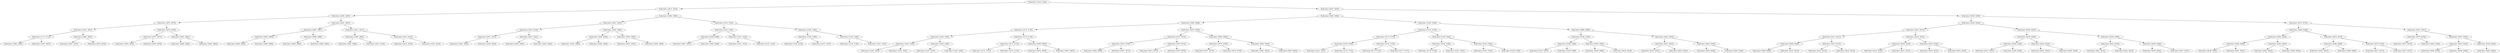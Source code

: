 digraph G{
376601041 [label="Node{data=[3162, 3162]}"]
376601041 -> 327986890
327986890 [label="Node{data=[2915, 2915]}"]
327986890 -> 81355344
81355344 [label="Node{data=[2883, 2883]}"]
81355344 -> 161938368
161938368 [label="Node{data=[2875, 2875]}"]
161938368 -> 203401172
203401172 [label="Node{data=[1853, 1853]}"]
203401172 -> 2056499811
2056499811 [label="Node{data=[1712, 1712]}"]
2056499811 -> 890733699
890733699 [label="Node{data=[1690, 1690]}"]
2056499811 -> 198250778
198250778 [label="Node{data=[1847, 1847]}"]
203401172 -> 2055288499
2055288499 [label="Node{data=[2863, 2863]}"]
2055288499 -> 501650218
501650218 [label="Node{data=[2367, 2367]}"]
2055288499 -> 349978505
349978505 [label="Node{data=[2874, 2874]}"]
161938368 -> 386311625
386311625 [label="Node{data=[2879, 2879]}"]
386311625 -> 1681993012
1681993012 [label="Node{data=[2877, 2877]}"]
1681993012 -> 1293389141
1293389141 [label="Node{data=[2876, 2876]}"]
1681993012 -> 952288009
952288009 [label="Node{data=[2878, 2878]}"]
386311625 -> 440926517
440926517 [label="Node{data=[2881, 2881]}"]
440926517 -> 2005776325
2005776325 [label="Node{data=[2880, 2880]}"]
440926517 -> 109175108
109175108 [label="Node{data=[2882, 2882]}"]
81355344 -> 678801430
678801430 [label="Node{data=[2891, 2891]}"]
678801430 -> 1928224132
1928224132 [label="Node{data=[2887, 2887]}"]
1928224132 -> 1757933443
1757933443 [label="Node{data=[2885, 2885]}"]
1757933443 -> 1631959070
1631959070 [label="Node{data=[2884, 2884]}"]
1757933443 -> 1681215776
1681215776 [label="Node{data=[2886, 2886]}"]
1928224132 -> 1689723487
1689723487 [label="Node{data=[2889, 2889]}"]
1689723487 -> 870019773
870019773 [label="Node{data=[2888, 2888]}"]
1689723487 -> 2140322192
2140322192 [label="Node{data=[2890, 2890]}"]
678801430 -> 836782867
836782867 [label="Node{data=[2911, 2911]}"]
836782867 -> 1813525162
1813525162 [label="Node{data=[2893, 2893]}"]
1813525162 -> 79620878
79620878 [label="Node{data=[2892, 2892]}"]
1813525162 -> 1854577712
1854577712 [label="Node{data=[2910, 2910]}"]
836782867 -> 1560406561
1560406561 [label="Node{data=[2913, 2913]}"]
1560406561 -> 1881218633
1881218633 [label="Node{data=[2912, 2912]}"]
1560406561 -> 62156248
62156248 [label="Node{data=[2914, 2914]}"]
327986890 -> 962927234
962927234 [label="Node{data=[3096, 3096]}"]
962927234 -> 1810349933
1810349933 [label="Node{data=[2923, 2923]}"]
1810349933 -> 323761934
323761934 [label="Node{data=[2919, 2919]}"]
323761934 -> 859193874
859193874 [label="Node{data=[2917, 2917]}"]
859193874 -> 571928572
571928572 [label="Node{data=[2916, 2916]}"]
859193874 -> 1952194564
1952194564 [label="Node{data=[2918, 2918]}"]
323761934 -> 114990534
114990534 [label="Node{data=[2921, 2921]}"]
114990534 -> 134048221
134048221 [label="Node{data=[2920, 2920]}"]
114990534 -> 302059473
302059473 [label="Node{data=[2922, 2922]}"]
1810349933 -> 130564501
130564501 [label="Node{data=[3092, 3092]}"]
130564501 -> 1429133319
1429133319 [label="Node{data=[3048, 3048]}"]
1429133319 -> 963768574
963768574 [label="Node{data=[3009, 3009]}"]
1429133319 -> 596905862
596905862 [label="Node{data=[3062, 3062]}"]
130564501 -> 1712666248
1712666248 [label="Node{data=[3094, 3094]}"]
1712666248 -> 1163404461
1163404461 [label="Node{data=[3093, 3093]}"]
1712666248 -> 1931008760
1931008760 [label="Node{data=[3095, 3095]}"]
962927234 -> 1894978338
1894978338 [label="Node{data=[3104, 3104]}"]
1894978338 -> 1058921154
1058921154 [label="Node{data=[3100, 3100]}"]
1058921154 -> 1004862656
1004862656 [label="Node{data=[3098, 3098]}"]
1004862656 -> 236858974
236858974 [label="Node{data=[3097, 3097]}"]
1004862656 -> 1713129148
1713129148 [label="Node{data=[3099, 3099]}"]
1058921154 -> 931548023
931548023 [label="Node{data=[3102, 3102]}"]
931548023 -> 731427771
731427771 [label="Node{data=[3101, 3101]}"]
931548023 -> 1410008136
1410008136 [label="Node{data=[3103, 3103]}"]
1894978338 -> 1353093587
1353093587 [label="Node{data=[3108, 3108]}"]
1353093587 -> 1434367299
1434367299 [label="Node{data=[3106, 3106]}"]
1434367299 -> 999674172
999674172 [label="Node{data=[3105, 3105]}"]
1434367299 -> 925936450
925936450 [label="Node{data=[3107, 3107]}"]
1353093587 -> 1400671358
1400671358 [label="Node{data=[3160, 3160]}"]
1400671358 -> 1929969663
1929969663 [label="Node{data=[3139, 3139]}"]
1400671358 -> 1711393939
1711393939 [label="Node{data=[3161, 3161]}"]
376601041 -> 1423507882
1423507882 [label="Node{data=[9207, 9207]}"]
1423507882 -> 1668376627
1668376627 [label="Node{data=[5084, 5084]}"]
1668376627 -> 1462928549
1462928549 [label="Node{data=[5068, 5068]}"]
1462928549 -> 1069531012
1069531012 [label="Node{data=[3170, 3170]}"]
1069531012 -> 603401608
603401608 [label="Node{data=[3166, 3166]}"]
603401608 -> 1269819701
1269819701 [label="Node{data=[3164, 3164]}"]
1269819701 -> 142302025
142302025 [label="Node{data=[3163, 3163]}"]
1269819701 -> 1249547869
1249547869 [label="Node{data=[3165, 3165]}"]
603401608 -> 1350269431
1350269431 [label="Node{data=[3168, 3168]}"]
1350269431 -> 1688851596
1688851596 [label="Node{data=[3167, 3167]}"]
1350269431 -> 911895107
911895107 [label="Node{data=[3169, 3169]}"]
1069531012 -> 680319659
680319659 [label="Node{data=[3174, 3174]}"]
680319659 -> 598977164
598977164 [label="Node{data=[3172, 3172]}"]
598977164 -> 160696258
160696258 [label="Node{data=[3171, 3171]}"]
598977164 -> 1819897025
1819897025 [label="Node{data=[3173, 3173]}"]
680319659 -> 577682023
577682023 [label="Node{data=[5066, 5066]}"]
577682023 -> 481792876
481792876 [label="Node{data=[4976, 4976]}"]
577682023 -> 892611887
892611887 [label="Node{data=[5067, 5067]}"]
1462928549 -> 311185452
311185452 [label="Node{data=[5076, 5076]}"]
311185452 -> 1164344728
1164344728 [label="Node{data=[5072, 5072]}"]
1164344728 -> 1709882027
1709882027 [label="Node{data=[5070, 5070]}"]
1709882027 -> 1898167916
1898167916 [label="Node{data=[5069, 5069]}"]
1709882027 -> 31366484
31366484 [label="Node{data=[5071, 5071]}"]
1164344728 -> 2007149130
2007149130 [label="Node{data=[5074, 5074]}"]
2007149130 -> 1202547191
1202547191 [label="Node{data=[5073, 5073]}"]
2007149130 -> 730955696
730955696 [label="Node{data=[5075, 5075]}"]
311185452 -> 1582330795
1582330795 [label="Node{data=[5080, 5080]}"]
1582330795 -> 1010983633
1010983633 [label="Node{data=[5078, 5078]}"]
1010983633 -> 269244031
269244031 [label="Node{data=[5077, 5077]}"]
1010983633 -> 817944369
817944369 [label="Node{data=[5079, 5079]}"]
1582330795 -> 1833973673
1833973673 [label="Node{data=[5082, 5082]}"]
1833973673 -> 1110148152
1110148152 [label="Node{data=[5081, 5081]}"]
1833973673 -> 812031404
812031404 [label="Node{data=[5083, 5083]}"]
1668376627 -> 103394766
103394766 [label="Node{data=[5186, 5186]}"]
103394766 -> 1781018589
1781018589 [label="Node{data=[5178, 5178]}"]
1781018589 -> 1950117092
1950117092 [label="Node{data=[5174, 5174]}"]
1950117092 -> 1882395698
1882395698 [label="Node{data=[5159, 5159]}"]
1882395698 -> 1002410023
1002410023 [label="Node{data=[5122, 5122]}"]
1882395698 -> 281151050
281151050 [label="Node{data=[5173, 5173]}"]
1950117092 -> 118363130
118363130 [label="Node{data=[5176, 5176]}"]
118363130 -> 1878267309
1878267309 [label="Node{data=[5175, 5175]}"]
118363130 -> 671981276
671981276 [label="Node{data=[5177, 5177]}"]
1781018589 -> 687685057
687685057 [label="Node{data=[5182, 5182]}"]
687685057 -> 1604020967
1604020967 [label="Node{data=[5180, 5180]}"]
1604020967 -> 277697988
277697988 [label="Node{data=[5179, 5179]}"]
1604020967 -> 1412612727
1412612727 [label="Node{data=[5181, 5181]}"]
687685057 -> 367066629
367066629 [label="Node{data=[5184, 5184]}"]
367066629 -> 287859212
287859212 [label="Node{data=[5183, 5183]}"]
367066629 -> 1810970264
1810970264 [label="Node{data=[5185, 5185]}"]
103394766 -> 697463019
697463019 [label="Node{data=[6866, 6866]}"]
697463019 -> 999334666
999334666 [label="Node{data=[5190, 5190]}"]
999334666 -> 1778028150
1778028150 [label="Node{data=[5188, 5188]}"]
1778028150 -> 199041063
199041063 [label="Node{data=[5187, 5187]}"]
1778028150 -> 837946527
837946527 [label="Node{data=[5189, 5189]}"]
999334666 -> 256139608
256139608 [label="Node{data=[5504, 5504]}"]
256139608 -> 854640632
854640632 [label="Node{data=[5484, 5484]}"]
256139608 -> 1347294617
1347294617 [label="Node{data=[5633, 5633]}"]
697463019 -> 1912172027
1912172027 [label="Node{data=[9203, 9203]}"]
1912172027 -> 1562090557
1562090557 [label="Node{data=[9201, 9201]}"]
1562090557 -> 1776312161
1776312161 [label="Node{data=[9167, 9167]}"]
1562090557 -> 1235381529
1235381529 [label="Node{data=[9202, 9202]}"]
1912172027 -> 1930319715
1930319715 [label="Node{data=[9205, 9205]}"]
1930319715 -> 1920321355
1920321355 [label="Node{data=[9204, 9204]}"]
1930319715 -> 419792179
419792179 [label="Node{data=[9206, 9206]}"]
1423507882 -> 1125509551
1125509551 [label="Node{data=[9258, 9258]}"]
1125509551 -> 1109461985
1109461985 [label="Node{data=[9236, 9236]}"]
1109461985 -> 515036017
515036017 [label="Node{data=[9215, 9215]}"]
515036017 -> 732688777
732688777 [label="Node{data=[9211, 9211]}"]
732688777 -> 1201614274
1201614274 [label="Node{data=[9209, 9209]}"]
1201614274 -> 229329107
229329107 [label="Node{data=[9208, 9208]}"]
1201614274 -> 92941132
92941132 [label="Node{data=[9210, 9210]}"]
732688777 -> 1901700557
1901700557 [label="Node{data=[9213, 9213]}"]
1901700557 -> 1335256857
1335256857 [label="Node{data=[9212, 9212]}"]
1901700557 -> 413946856
413946856 [label="Node{data=[9214, 9214]}"]
515036017 -> 1286134778
1286134778 [label="Node{data=[9232, 9232]}"]
1286134778 -> 1885562991
1885562991 [label="Node{data=[9230, 9230]}"]
1885562991 -> 204568533
204568533 [label="Node{data=[9216, 9216]}"]
1885562991 -> 1995986600
1995986600 [label="Node{data=[9231, 9231]}"]
1286134778 -> 2089104518
2089104518 [label="Node{data=[9234, 9234]}"]
2089104518 -> 390994793
390994793 [label="Node{data=[9233, 9233]}"]
2089104518 -> 273041802
273041802 [label="Node{data=[9235, 9235]}"]
1109461985 -> 608108604
608108604 [label="Node{data=[9250, 9250]}"]
608108604 -> 1909141817
1909141817 [label="Node{data=[9240, 9240]}"]
1909141817 -> 372898106
372898106 [label="Node{data=[9238, 9238]}"]
372898106 -> 881977454
881977454 [label="Node{data=[9237, 9237]}"]
372898106 -> 1760763936
1760763936 [label="Node{data=[9239, 9239]}"]
1909141817 -> 1083803390
1083803390 [label="Node{data=[9242, 9242]}"]
1083803390 -> 430983166
430983166 [label="Node{data=[9241, 9241]}"]
1083803390 -> 576261694
576261694 [label="Node{data=[9249, 9249]}"]
608108604 -> 1406851189
1406851189 [label="Node{data=[9254, 9254]}"]
1406851189 -> 1601702534
1601702534 [label="Node{data=[9252, 9252]}"]
1601702534 -> 1147943200
1147943200 [label="Node{data=[9251, 9251]}"]
1601702534 -> 783218541
783218541 [label="Node{data=[9253, 9253]}"]
1406851189 -> 724736957
724736957 [label="Node{data=[9256, 9256]}"]
724736957 -> 880908391
880908391 [label="Node{data=[9255, 9255]}"]
724736957 -> 293667566
293667566 [label="Node{data=[9257, 9257]}"]
1125509551 -> 1221433900
1221433900 [label="Node{data=[9274, 9274]}"]
1221433900 -> 1998397435
1998397435 [label="Node{data=[9266, 9266]}"]
1998397435 -> 1332208607
1332208607 [label="Node{data=[9262, 9262]}"]
1332208607 -> 1449664175
1449664175 [label="Node{data=[9260, 9260]}"]
1449664175 -> 1926296244
1926296244 [label="Node{data=[9259, 9259]}"]
1449664175 -> 1831717330
1831717330 [label="Node{data=[9261, 9261]}"]
1332208607 -> 497333939
497333939 [label="Node{data=[9264, 9264]}"]
497333939 -> 187649742
187649742 [label="Node{data=[9263, 9263]}"]
497333939 -> 2115983437
2115983437 [label="Node{data=[9265, 9265]}"]
1998397435 -> 2113891589
2113891589 [label="Node{data=[9270, 9270]}"]
2113891589 -> 1171672359
1171672359 [label="Node{data=[9268, 9268]}"]
1171672359 -> 889074285
889074285 [label="Node{data=[9267, 9267]}"]
1171672359 -> 816302479
816302479 [label="Node{data=[9269, 9269]}"]
2113891589 -> 909516251
909516251 [label="Node{data=[9272, 9272]}"]
909516251 -> 1107218767
1107218767 [label="Node{data=[9271, 9271]}"]
909516251 -> 81194567
81194567 [label="Node{data=[9273, 9273]}"]
1221433900 -> 171160803
171160803 [label="Node{data=[9301, 9301]}"]
171160803 -> 208513211
208513211 [label="Node{data=[9276, 9276]}"]
208513211 -> 1001284816
1001284816 [label="Node{data=[9275, 9275]}"]
208513211 -> 146346292
146346292 [label="Node{data=[9300, 9300]}"]
171160803 -> 532297836
532297836 [label="Node{data=[9381, 9381]}"]
532297836 -> 2121491280
2121491280 [label="Node{data=[9303, 9303]}"]
2121491280 -> 917704874
917704874 [label="Node{data=[9302, 9302]}"]
2121491280 -> 1992525817
1992525817 [label="Node{data=[9348, 9348]}"]
532297836 -> 947173397
947173397 [label="Node{data=[9392, 9392]}"]
947173397 -> 1568159144
1568159144 [label="Node{data=[9462, 9462]}"]
}